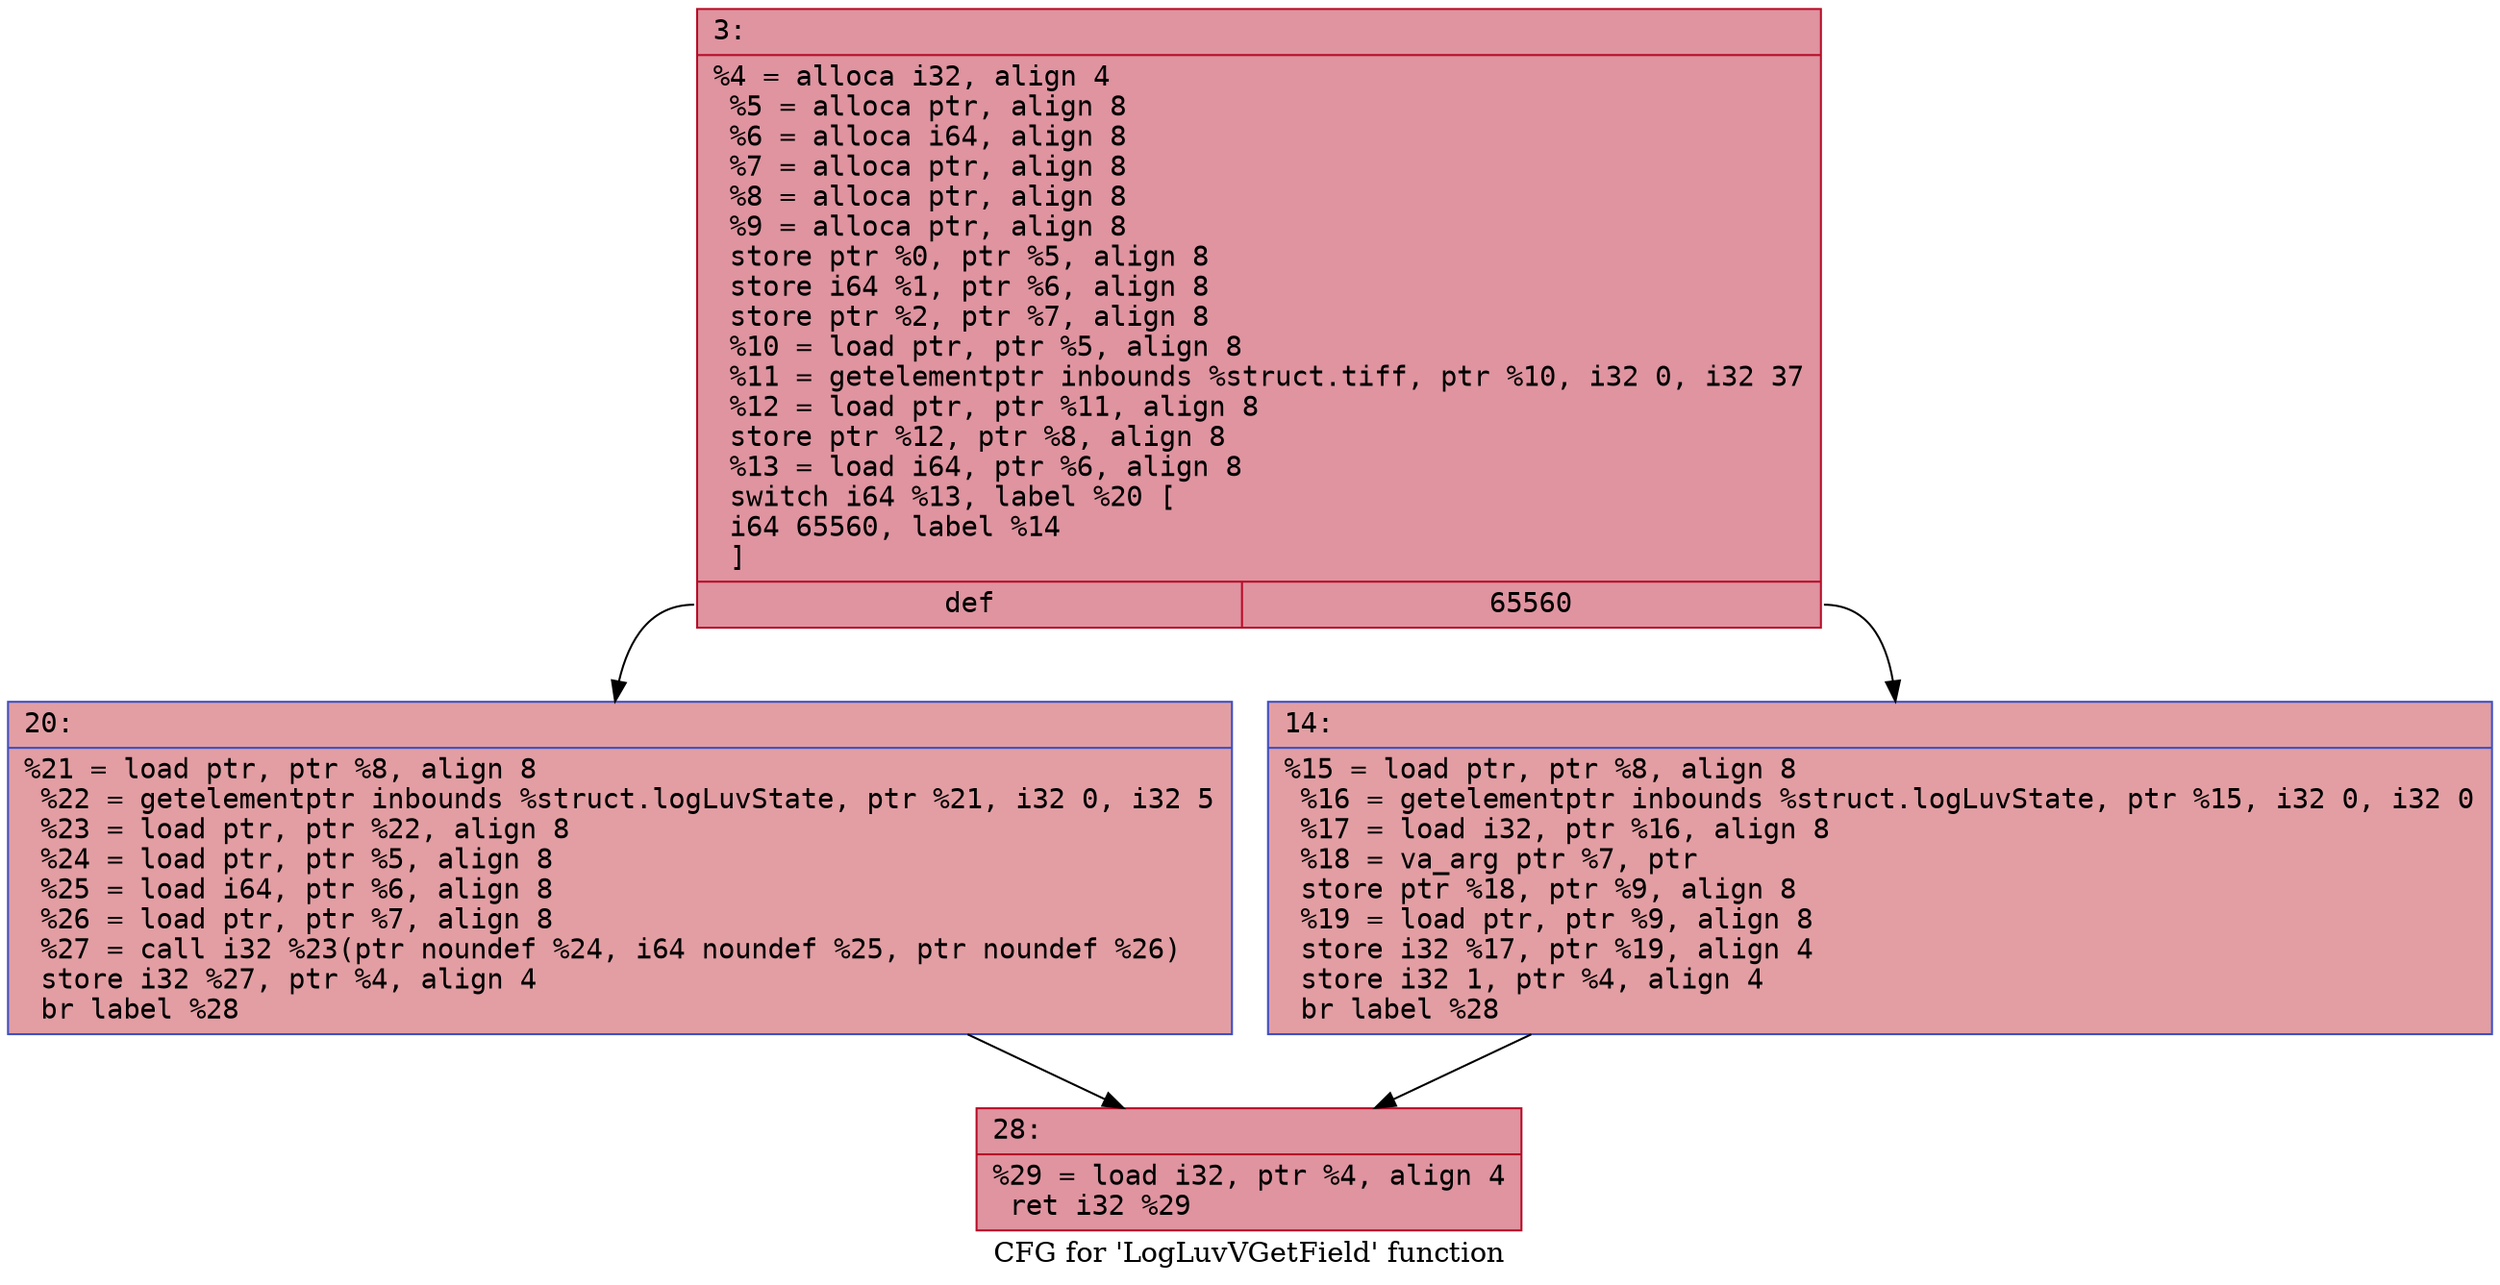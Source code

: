 digraph "CFG for 'LogLuvVGetField' function" {
	label="CFG for 'LogLuvVGetField' function";

	Node0x60000062ca50 [shape=record,color="#b70d28ff", style=filled, fillcolor="#b70d2870" fontname="Courier",label="{3:\l|  %4 = alloca i32, align 4\l  %5 = alloca ptr, align 8\l  %6 = alloca i64, align 8\l  %7 = alloca ptr, align 8\l  %8 = alloca ptr, align 8\l  %9 = alloca ptr, align 8\l  store ptr %0, ptr %5, align 8\l  store i64 %1, ptr %6, align 8\l  store ptr %2, ptr %7, align 8\l  %10 = load ptr, ptr %5, align 8\l  %11 = getelementptr inbounds %struct.tiff, ptr %10, i32 0, i32 37\l  %12 = load ptr, ptr %11, align 8\l  store ptr %12, ptr %8, align 8\l  %13 = load i64, ptr %6, align 8\l  switch i64 %13, label %20 [\l    i64 65560, label %14\l  ]\l|{<s0>def|<s1>65560}}"];
	Node0x60000062ca50:s0 -> Node0x60000062caf0[tooltip="3 -> 20\nProbability 50.00%" ];
	Node0x60000062ca50:s1 -> Node0x60000062caa0[tooltip="3 -> 14\nProbability 50.00%" ];
	Node0x60000062caa0 [shape=record,color="#3d50c3ff", style=filled, fillcolor="#be242e70" fontname="Courier",label="{14:\l|  %15 = load ptr, ptr %8, align 8\l  %16 = getelementptr inbounds %struct.logLuvState, ptr %15, i32 0, i32 0\l  %17 = load i32, ptr %16, align 8\l  %18 = va_arg ptr %7, ptr\l  store ptr %18, ptr %9, align 8\l  %19 = load ptr, ptr %9, align 8\l  store i32 %17, ptr %19, align 4\l  store i32 1, ptr %4, align 4\l  br label %28\l}"];
	Node0x60000062caa0 -> Node0x60000062cb40[tooltip="14 -> 28\nProbability 100.00%" ];
	Node0x60000062caf0 [shape=record,color="#3d50c3ff", style=filled, fillcolor="#be242e70" fontname="Courier",label="{20:\l|  %21 = load ptr, ptr %8, align 8\l  %22 = getelementptr inbounds %struct.logLuvState, ptr %21, i32 0, i32 5\l  %23 = load ptr, ptr %22, align 8\l  %24 = load ptr, ptr %5, align 8\l  %25 = load i64, ptr %6, align 8\l  %26 = load ptr, ptr %7, align 8\l  %27 = call i32 %23(ptr noundef %24, i64 noundef %25, ptr noundef %26)\l  store i32 %27, ptr %4, align 4\l  br label %28\l}"];
	Node0x60000062caf0 -> Node0x60000062cb40[tooltip="20 -> 28\nProbability 100.00%" ];
	Node0x60000062cb40 [shape=record,color="#b70d28ff", style=filled, fillcolor="#b70d2870" fontname="Courier",label="{28:\l|  %29 = load i32, ptr %4, align 4\l  ret i32 %29\l}"];
}
